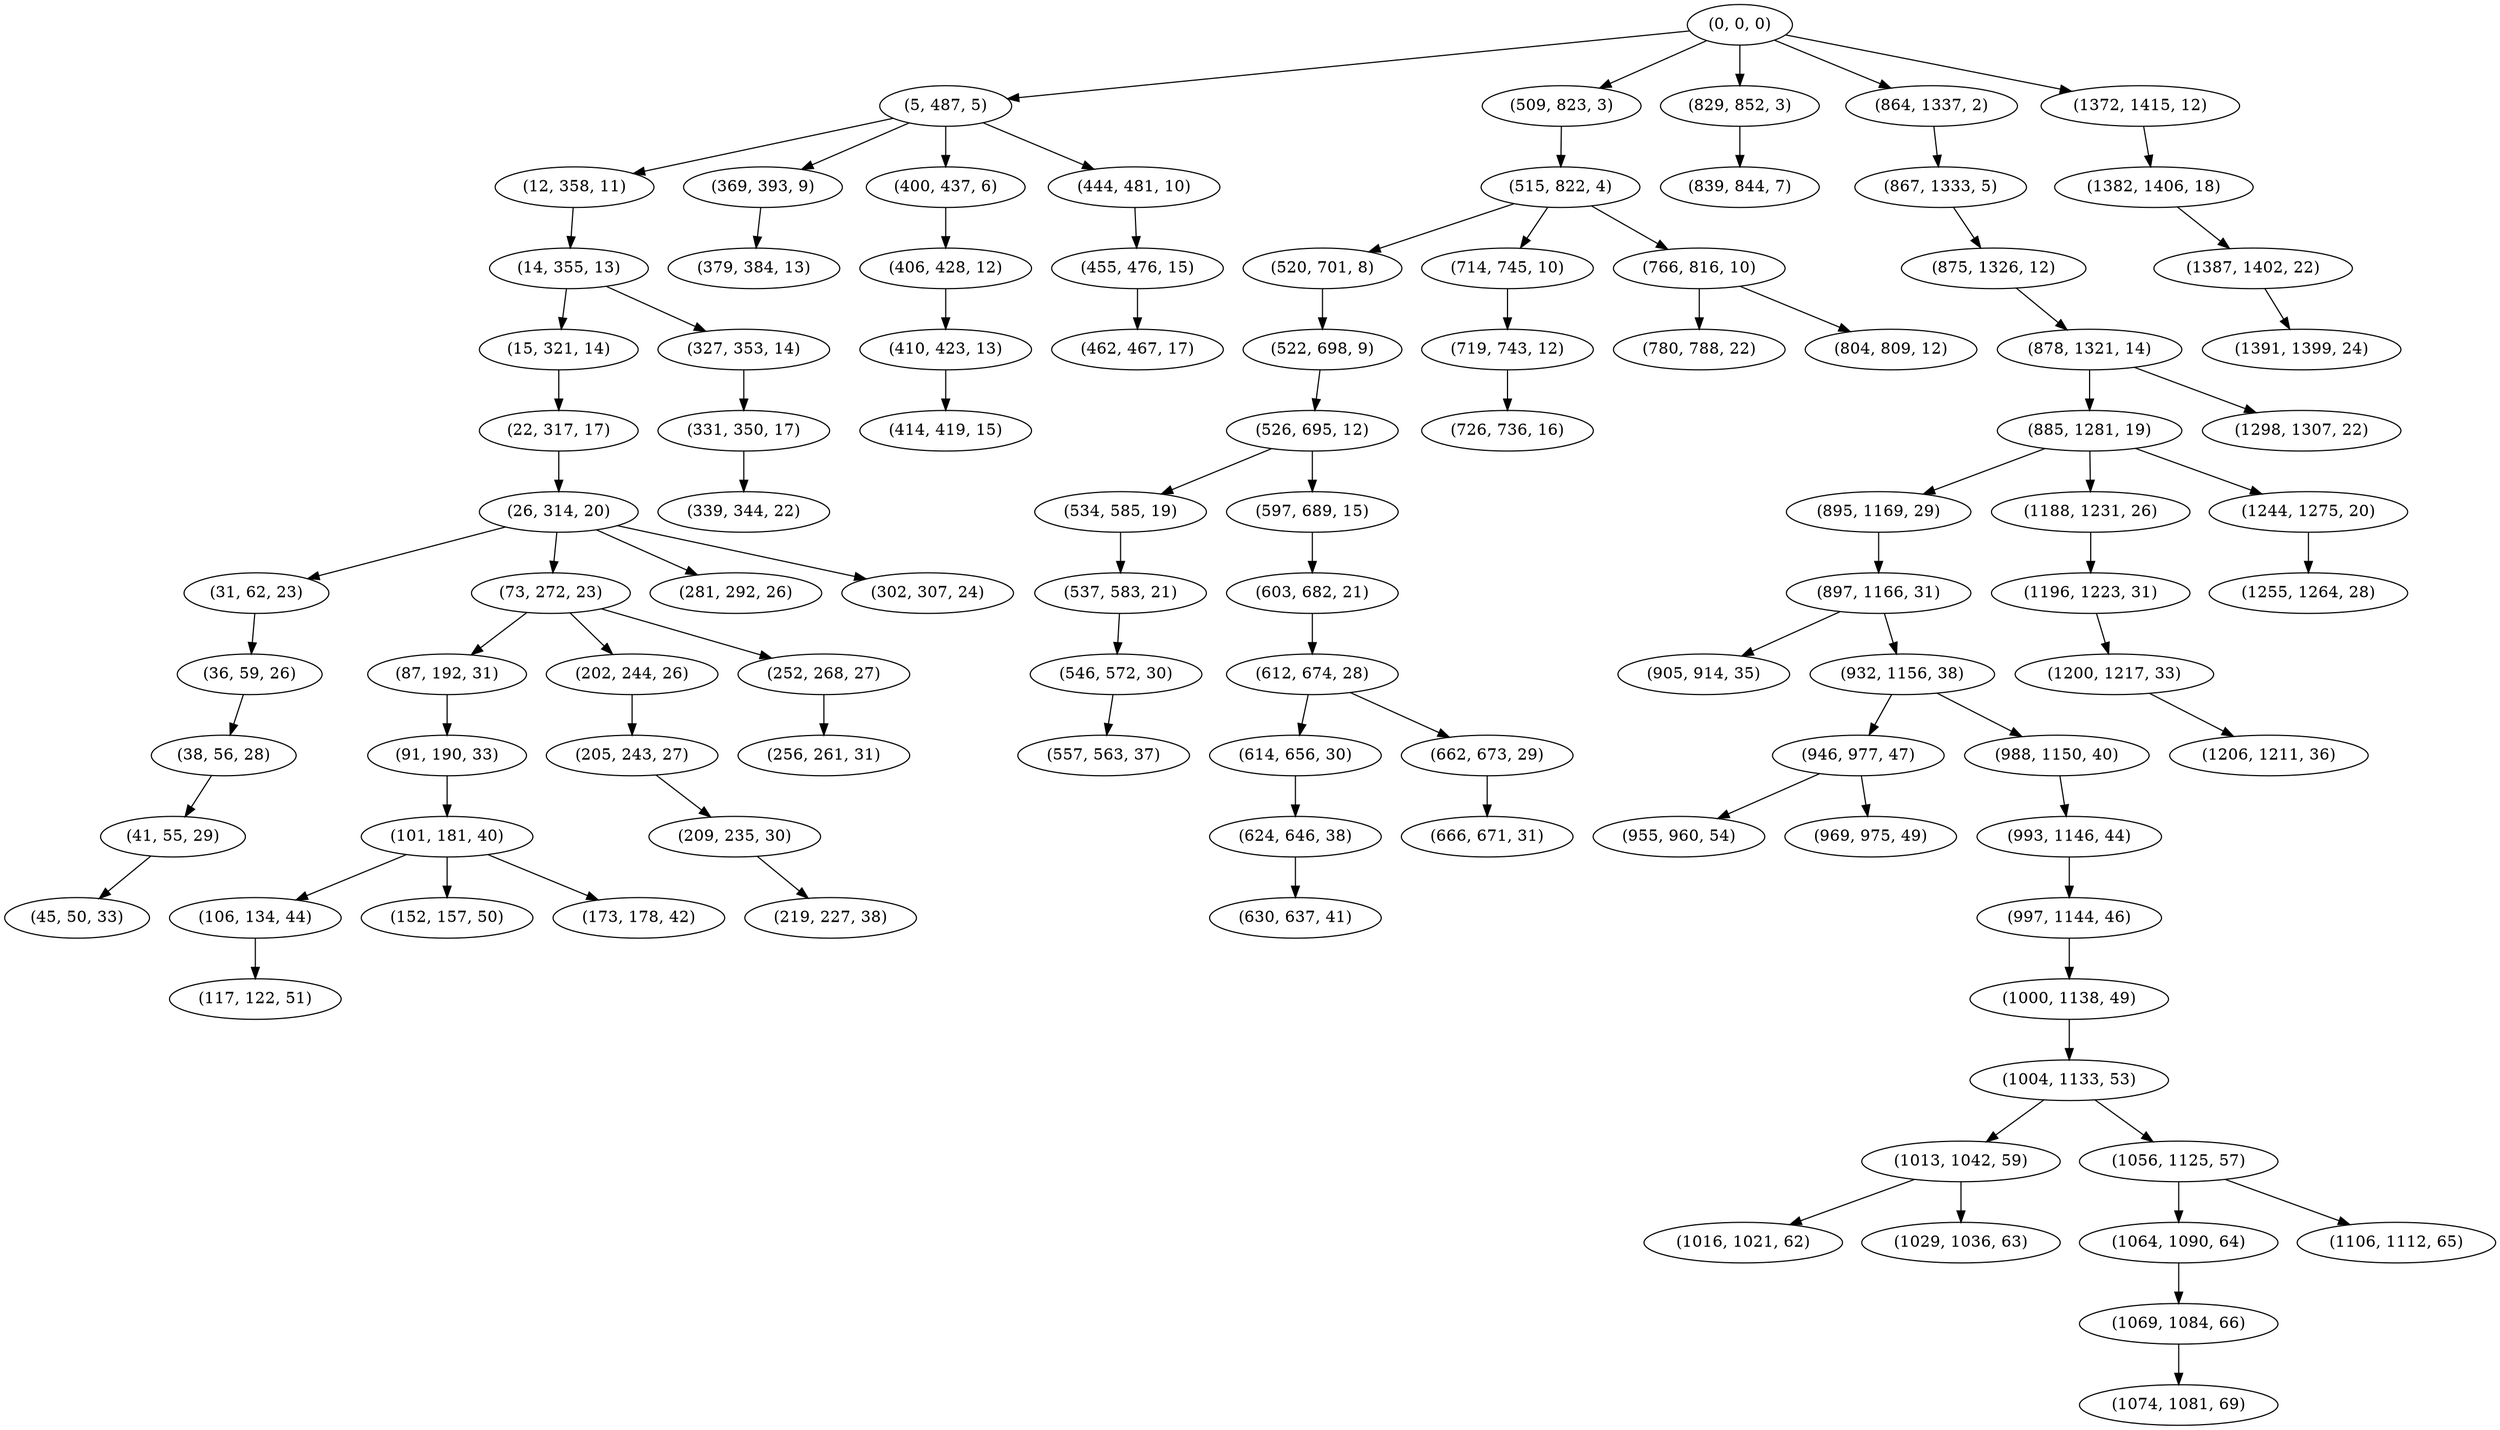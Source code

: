 digraph tree {
    "(0, 0, 0)";
    "(5, 487, 5)";
    "(12, 358, 11)";
    "(14, 355, 13)";
    "(15, 321, 14)";
    "(22, 317, 17)";
    "(26, 314, 20)";
    "(31, 62, 23)";
    "(36, 59, 26)";
    "(38, 56, 28)";
    "(41, 55, 29)";
    "(45, 50, 33)";
    "(73, 272, 23)";
    "(87, 192, 31)";
    "(91, 190, 33)";
    "(101, 181, 40)";
    "(106, 134, 44)";
    "(117, 122, 51)";
    "(152, 157, 50)";
    "(173, 178, 42)";
    "(202, 244, 26)";
    "(205, 243, 27)";
    "(209, 235, 30)";
    "(219, 227, 38)";
    "(252, 268, 27)";
    "(256, 261, 31)";
    "(281, 292, 26)";
    "(302, 307, 24)";
    "(327, 353, 14)";
    "(331, 350, 17)";
    "(339, 344, 22)";
    "(369, 393, 9)";
    "(379, 384, 13)";
    "(400, 437, 6)";
    "(406, 428, 12)";
    "(410, 423, 13)";
    "(414, 419, 15)";
    "(444, 481, 10)";
    "(455, 476, 15)";
    "(462, 467, 17)";
    "(509, 823, 3)";
    "(515, 822, 4)";
    "(520, 701, 8)";
    "(522, 698, 9)";
    "(526, 695, 12)";
    "(534, 585, 19)";
    "(537, 583, 21)";
    "(546, 572, 30)";
    "(557, 563, 37)";
    "(597, 689, 15)";
    "(603, 682, 21)";
    "(612, 674, 28)";
    "(614, 656, 30)";
    "(624, 646, 38)";
    "(630, 637, 41)";
    "(662, 673, 29)";
    "(666, 671, 31)";
    "(714, 745, 10)";
    "(719, 743, 12)";
    "(726, 736, 16)";
    "(766, 816, 10)";
    "(780, 788, 22)";
    "(804, 809, 12)";
    "(829, 852, 3)";
    "(839, 844, 7)";
    "(864, 1337, 2)";
    "(867, 1333, 5)";
    "(875, 1326, 12)";
    "(878, 1321, 14)";
    "(885, 1281, 19)";
    "(895, 1169, 29)";
    "(897, 1166, 31)";
    "(905, 914, 35)";
    "(932, 1156, 38)";
    "(946, 977, 47)";
    "(955, 960, 54)";
    "(969, 975, 49)";
    "(988, 1150, 40)";
    "(993, 1146, 44)";
    "(997, 1144, 46)";
    "(1000, 1138, 49)";
    "(1004, 1133, 53)";
    "(1013, 1042, 59)";
    "(1016, 1021, 62)";
    "(1029, 1036, 63)";
    "(1056, 1125, 57)";
    "(1064, 1090, 64)";
    "(1069, 1084, 66)";
    "(1074, 1081, 69)";
    "(1106, 1112, 65)";
    "(1188, 1231, 26)";
    "(1196, 1223, 31)";
    "(1200, 1217, 33)";
    "(1206, 1211, 36)";
    "(1244, 1275, 20)";
    "(1255, 1264, 28)";
    "(1298, 1307, 22)";
    "(1372, 1415, 12)";
    "(1382, 1406, 18)";
    "(1387, 1402, 22)";
    "(1391, 1399, 24)";
    "(0, 0, 0)" -> "(5, 487, 5)";
    "(0, 0, 0)" -> "(509, 823, 3)";
    "(0, 0, 0)" -> "(829, 852, 3)";
    "(0, 0, 0)" -> "(864, 1337, 2)";
    "(0, 0, 0)" -> "(1372, 1415, 12)";
    "(5, 487, 5)" -> "(12, 358, 11)";
    "(5, 487, 5)" -> "(369, 393, 9)";
    "(5, 487, 5)" -> "(400, 437, 6)";
    "(5, 487, 5)" -> "(444, 481, 10)";
    "(12, 358, 11)" -> "(14, 355, 13)";
    "(14, 355, 13)" -> "(15, 321, 14)";
    "(14, 355, 13)" -> "(327, 353, 14)";
    "(15, 321, 14)" -> "(22, 317, 17)";
    "(22, 317, 17)" -> "(26, 314, 20)";
    "(26, 314, 20)" -> "(31, 62, 23)";
    "(26, 314, 20)" -> "(73, 272, 23)";
    "(26, 314, 20)" -> "(281, 292, 26)";
    "(26, 314, 20)" -> "(302, 307, 24)";
    "(31, 62, 23)" -> "(36, 59, 26)";
    "(36, 59, 26)" -> "(38, 56, 28)";
    "(38, 56, 28)" -> "(41, 55, 29)";
    "(41, 55, 29)" -> "(45, 50, 33)";
    "(73, 272, 23)" -> "(87, 192, 31)";
    "(73, 272, 23)" -> "(202, 244, 26)";
    "(73, 272, 23)" -> "(252, 268, 27)";
    "(87, 192, 31)" -> "(91, 190, 33)";
    "(91, 190, 33)" -> "(101, 181, 40)";
    "(101, 181, 40)" -> "(106, 134, 44)";
    "(101, 181, 40)" -> "(152, 157, 50)";
    "(101, 181, 40)" -> "(173, 178, 42)";
    "(106, 134, 44)" -> "(117, 122, 51)";
    "(202, 244, 26)" -> "(205, 243, 27)";
    "(205, 243, 27)" -> "(209, 235, 30)";
    "(209, 235, 30)" -> "(219, 227, 38)";
    "(252, 268, 27)" -> "(256, 261, 31)";
    "(327, 353, 14)" -> "(331, 350, 17)";
    "(331, 350, 17)" -> "(339, 344, 22)";
    "(369, 393, 9)" -> "(379, 384, 13)";
    "(400, 437, 6)" -> "(406, 428, 12)";
    "(406, 428, 12)" -> "(410, 423, 13)";
    "(410, 423, 13)" -> "(414, 419, 15)";
    "(444, 481, 10)" -> "(455, 476, 15)";
    "(455, 476, 15)" -> "(462, 467, 17)";
    "(509, 823, 3)" -> "(515, 822, 4)";
    "(515, 822, 4)" -> "(520, 701, 8)";
    "(515, 822, 4)" -> "(714, 745, 10)";
    "(515, 822, 4)" -> "(766, 816, 10)";
    "(520, 701, 8)" -> "(522, 698, 9)";
    "(522, 698, 9)" -> "(526, 695, 12)";
    "(526, 695, 12)" -> "(534, 585, 19)";
    "(526, 695, 12)" -> "(597, 689, 15)";
    "(534, 585, 19)" -> "(537, 583, 21)";
    "(537, 583, 21)" -> "(546, 572, 30)";
    "(546, 572, 30)" -> "(557, 563, 37)";
    "(597, 689, 15)" -> "(603, 682, 21)";
    "(603, 682, 21)" -> "(612, 674, 28)";
    "(612, 674, 28)" -> "(614, 656, 30)";
    "(612, 674, 28)" -> "(662, 673, 29)";
    "(614, 656, 30)" -> "(624, 646, 38)";
    "(624, 646, 38)" -> "(630, 637, 41)";
    "(662, 673, 29)" -> "(666, 671, 31)";
    "(714, 745, 10)" -> "(719, 743, 12)";
    "(719, 743, 12)" -> "(726, 736, 16)";
    "(766, 816, 10)" -> "(780, 788, 22)";
    "(766, 816, 10)" -> "(804, 809, 12)";
    "(829, 852, 3)" -> "(839, 844, 7)";
    "(864, 1337, 2)" -> "(867, 1333, 5)";
    "(867, 1333, 5)" -> "(875, 1326, 12)";
    "(875, 1326, 12)" -> "(878, 1321, 14)";
    "(878, 1321, 14)" -> "(885, 1281, 19)";
    "(878, 1321, 14)" -> "(1298, 1307, 22)";
    "(885, 1281, 19)" -> "(895, 1169, 29)";
    "(885, 1281, 19)" -> "(1188, 1231, 26)";
    "(885, 1281, 19)" -> "(1244, 1275, 20)";
    "(895, 1169, 29)" -> "(897, 1166, 31)";
    "(897, 1166, 31)" -> "(905, 914, 35)";
    "(897, 1166, 31)" -> "(932, 1156, 38)";
    "(932, 1156, 38)" -> "(946, 977, 47)";
    "(932, 1156, 38)" -> "(988, 1150, 40)";
    "(946, 977, 47)" -> "(955, 960, 54)";
    "(946, 977, 47)" -> "(969, 975, 49)";
    "(988, 1150, 40)" -> "(993, 1146, 44)";
    "(993, 1146, 44)" -> "(997, 1144, 46)";
    "(997, 1144, 46)" -> "(1000, 1138, 49)";
    "(1000, 1138, 49)" -> "(1004, 1133, 53)";
    "(1004, 1133, 53)" -> "(1013, 1042, 59)";
    "(1004, 1133, 53)" -> "(1056, 1125, 57)";
    "(1013, 1042, 59)" -> "(1016, 1021, 62)";
    "(1013, 1042, 59)" -> "(1029, 1036, 63)";
    "(1056, 1125, 57)" -> "(1064, 1090, 64)";
    "(1056, 1125, 57)" -> "(1106, 1112, 65)";
    "(1064, 1090, 64)" -> "(1069, 1084, 66)";
    "(1069, 1084, 66)" -> "(1074, 1081, 69)";
    "(1188, 1231, 26)" -> "(1196, 1223, 31)";
    "(1196, 1223, 31)" -> "(1200, 1217, 33)";
    "(1200, 1217, 33)" -> "(1206, 1211, 36)";
    "(1244, 1275, 20)" -> "(1255, 1264, 28)";
    "(1372, 1415, 12)" -> "(1382, 1406, 18)";
    "(1382, 1406, 18)" -> "(1387, 1402, 22)";
    "(1387, 1402, 22)" -> "(1391, 1399, 24)";
}
